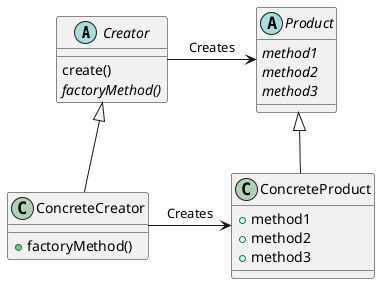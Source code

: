 @startuml

abstract class Creator{
    create()
    {abstract}factoryMethod()
}

abstract class Product{
    {abstract}method1
    {abstract}method2
    {abstract}method3
}

class ConcreteCreator{
    +factoryMethod()
}

class ConcreteProduct{
    +method1
    +method2
    +method3
}

Creator -r->  Product :Creates
ConcreteCreator -r-> ConcreteProduct: Creates
Product <|-d- ConcreteProduct
Creator <|-d- ConcreteCreator
@enduml